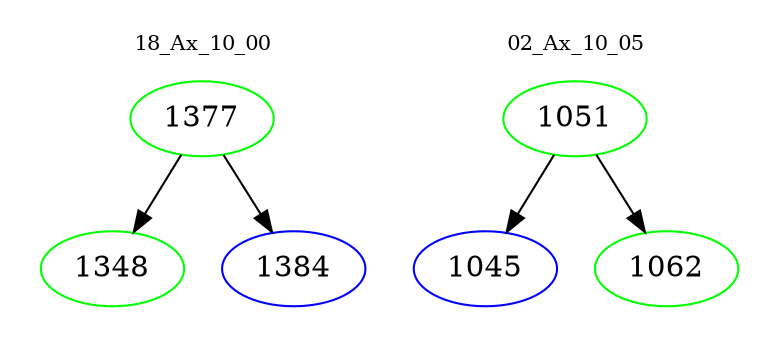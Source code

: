 digraph{
subgraph cluster_0 {
color = white
label = "18_Ax_10_00";
fontsize=10;
T0_1377 [label="1377", color="green"]
T0_1377 -> T0_1348 [color="black"]
T0_1348 [label="1348", color="green"]
T0_1377 -> T0_1384 [color="black"]
T0_1384 [label="1384", color="blue"]
}
subgraph cluster_1 {
color = white
label = "02_Ax_10_05";
fontsize=10;
T1_1051 [label="1051", color="green"]
T1_1051 -> T1_1045 [color="black"]
T1_1045 [label="1045", color="blue"]
T1_1051 -> T1_1062 [color="black"]
T1_1062 [label="1062", color="green"]
}
}
